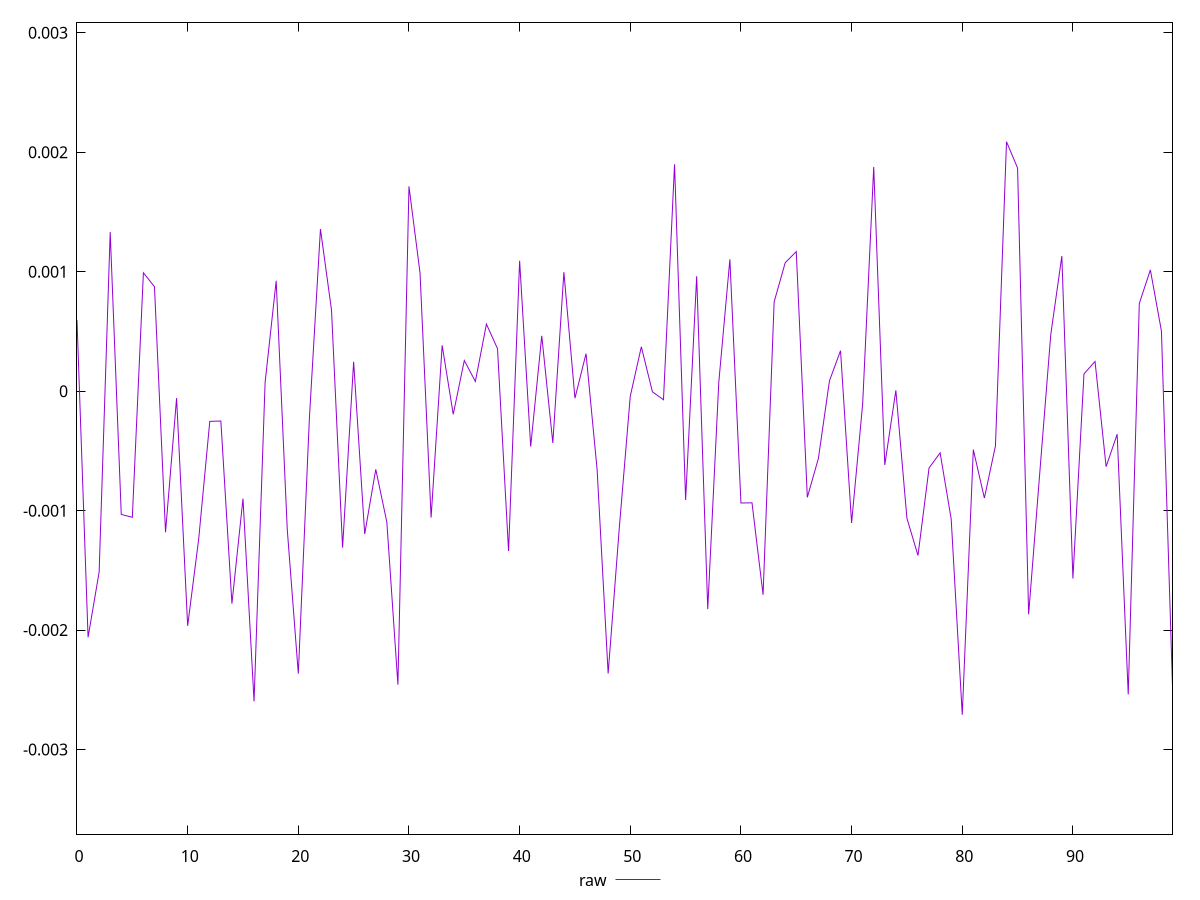 reset

$raw <<EOF
0 0.0005948988893023179
1 -0.0020601294795431655
2 -0.0015146984374743986
3 0.0013318392113272279
4 -0.0010317893835496187
5 -0.00105587039348825
6 0.000990959504423939
7 0.0008749541271935668
8 -0.0011810229307302764
9 -0.00005770597847014527
10 -0.0019642852828997276
11 -0.0012353006663471658
12 -0.00025232195612058165
13 -0.00024984166060529247
14 -0.0017782192616134028
15 -0.0008993581274149084
16 -0.0025968149510186183
17 0.00007434209028284733
18 0.0009242948812912885
19 -0.0011562177262455175
20 -0.0023648037335753437
21 -0.00022821970894520895
22 0.0013572394569349785
23 0.0006788772383089309
24 -0.0013091725792696602
25 0.0002461590341027673
26 -0.0011960056291549967
27 -0.0006543082395009578
28 -0.0010960170787158432
29 -0.002456729560559575
30 0.001714844050780496
31 0.0009893019793904203
32 -0.0010579045021804226
33 0.00038355979317622745
34 -0.00019374431823820094
35 0.00025688116742531106
36 0.00008149173569564436
37 0.000561437413430114
38 0.0003562414142446846
39 -0.0013382562625460135
40 0.0010922407295301916
41 -0.00046322884163107954
42 0.0004634307428771059
43 -0.00043336144466478904
44 0.000996683402579046
45 -0.00005868782765288596
46 0.00031388619841216466
47 -0.0006536971488550694
48 -0.002363417856640359
49 -0.0011534260274975053
50 -0.00004117242318285499
51 0.0003715258338498312
52 -0.000005298026547573276
53 -0.0000714590336501805
54 0.0018996586708572524
55 -0.0009109930170019375
56 0.0009624801821393275
57 -0.0018243663588854645
58 0.00007606360832873669
59 0.0011039425142070466
60 -0.0009360786308030833
61 -0.0009344700726364064
62 -0.0017041530336348476
63 0.0007478398942871667
64 0.0010755497424845865
65 0.0011687267456639394
66 -0.0008889022576701822
67 -0.0005624402070555609
68 0.00008706398522903002
69 0.00033926988586592907
70 -0.0011030709187737845
71 -0.00010702800836320994
72 0.0018775113449601977
73 -0.0006178749972965544
74 0.000007207730299161642
75 -0.001063572470007637
76 -0.0013754547342382647
77 -0.0006425780684633953
78 -0.0005160403727239712
79 -0.0010698800137468184
80 -0.002708217368181387
81 -0.0004893776084973683
82 -0.0008946272752721244
83 -0.0004579870197811217
84 0.0020883833414683177
85 0.0018680092140876375
86 -0.0018677773069813107
87 -0.0006897210883730595
88 0.00047416829581431176
89 0.001131224901118195
90 -0.0015681038188310958
91 0.00014463600115926234
92 0.00024894300530169474
93 -0.0006316374946300606
94 -0.00036038856240303203
95 -0.002538548112252652
96 0.0007345653382652917
97 0.0010156860495713108
98 0.0005033419861085806
99 -0.0024692246709094776
EOF

set key outside below
set xrange [0:99]
set yrange [-0.003708217368181387:0.0030883833414683177]
set trange [-0.003708217368181387:0.0030883833414683177]
set terminal svg size 640, 500 enhanced background rgb 'white'
set output "report_00017_2021-02-10T15-08-03.406Z/meta/pScore-difference/samples/pages+cached+noadtech+nomedia/raw/values.svg"

plot $raw title "raw" with line

reset
